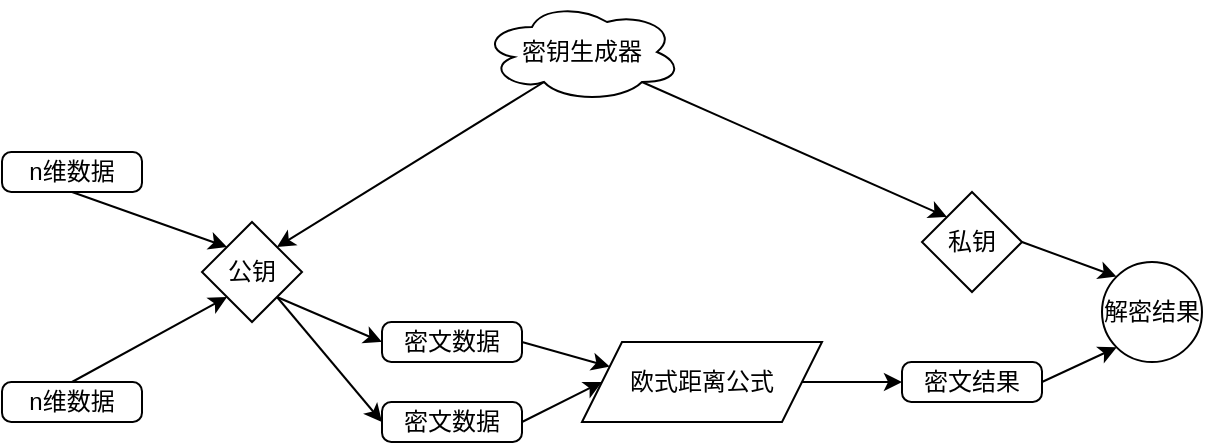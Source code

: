 <mxfile version="13.9.2" type="github">
  <diagram id="iK_97S3m0T1c-OOZh79O" name="第 1 页">
    <mxGraphModel dx="830" dy="586" grid="1" gridSize="10" guides="1" tooltips="1" connect="1" arrows="1" fold="1" page="1" pageScale="1" pageWidth="827" pageHeight="1169" math="0" shadow="0">
      <root>
        <mxCell id="0" />
        <mxCell id="1" parent="0" />
        <mxCell id="-g0teSoCv-LIEe5Bkknb-4" value="n维数据" style="rounded=1;whiteSpace=wrap;html=1;arcSize=23;" vertex="1" parent="1">
          <mxGeometry x="150" y="95" width="70" height="20" as="geometry" />
        </mxCell>
        <mxCell id="-g0teSoCv-LIEe5Bkknb-5" value="密钥生成器" style="ellipse;shape=cloud;whiteSpace=wrap;html=1;" vertex="1" parent="1">
          <mxGeometry x="390" y="20" width="100" height="50" as="geometry" />
        </mxCell>
        <mxCell id="-g0teSoCv-LIEe5Bkknb-6" value="" style="endArrow=classic;html=1;exitX=0.8;exitY=0.8;exitDx=0;exitDy=0;exitPerimeter=0;entryX=0;entryY=0;entryDx=0;entryDy=0;" edge="1" parent="1" source="-g0teSoCv-LIEe5Bkknb-5" target="-g0teSoCv-LIEe5Bkknb-7">
          <mxGeometry width="50" height="50" relative="1" as="geometry">
            <mxPoint x="450" y="170" as="sourcePoint" />
            <mxPoint x="460" y="100" as="targetPoint" />
          </mxGeometry>
        </mxCell>
        <mxCell id="-g0teSoCv-LIEe5Bkknb-7" value="私钥" style="rhombus;whiteSpace=wrap;html=1;" vertex="1" parent="1">
          <mxGeometry x="610" y="115" width="50" height="50" as="geometry" />
        </mxCell>
        <mxCell id="-g0teSoCv-LIEe5Bkknb-8" value="" style="endArrow=classic;html=1;exitX=0.31;exitY=0.8;exitDx=0;exitDy=0;exitPerimeter=0;entryX=1;entryY=0;entryDx=0;entryDy=0;" edge="1" parent="1" source="-g0teSoCv-LIEe5Bkknb-5" target="-g0teSoCv-LIEe5Bkknb-9">
          <mxGeometry width="50" height="50" relative="1" as="geometry">
            <mxPoint x="400" y="120" as="sourcePoint" />
            <mxPoint x="360" y="100" as="targetPoint" />
          </mxGeometry>
        </mxCell>
        <mxCell id="-g0teSoCv-LIEe5Bkknb-9" value="公钥" style="rhombus;whiteSpace=wrap;html=1;" vertex="1" parent="1">
          <mxGeometry x="250" y="130" width="50" height="50" as="geometry" />
        </mxCell>
        <mxCell id="-g0teSoCv-LIEe5Bkknb-11" value="n维数据" style="rounded=1;whiteSpace=wrap;html=1;arcSize=23;" vertex="1" parent="1">
          <mxGeometry x="150" y="210" width="70" height="20" as="geometry" />
        </mxCell>
        <mxCell id="-g0teSoCv-LIEe5Bkknb-13" value="欧式距离公式" style="shape=parallelogram;perimeter=parallelogramPerimeter;whiteSpace=wrap;html=1;fixedSize=1;" vertex="1" parent="1">
          <mxGeometry x="440" y="190" width="120" height="40" as="geometry" />
        </mxCell>
        <mxCell id="-g0teSoCv-LIEe5Bkknb-16" value="" style="endArrow=classic;html=1;exitX=0.5;exitY=1;exitDx=0;exitDy=0;entryX=0;entryY=0;entryDx=0;entryDy=0;" edge="1" parent="1" source="-g0teSoCv-LIEe5Bkknb-4" target="-g0teSoCv-LIEe5Bkknb-9">
          <mxGeometry width="50" height="50" relative="1" as="geometry">
            <mxPoint x="390" y="330" as="sourcePoint" />
            <mxPoint x="440" y="280" as="targetPoint" />
          </mxGeometry>
        </mxCell>
        <mxCell id="-g0teSoCv-LIEe5Bkknb-17" value="" style="endArrow=classic;html=1;exitX=0.5;exitY=0;exitDx=0;exitDy=0;entryX=0;entryY=1;entryDx=0;entryDy=0;" edge="1" parent="1" source="-g0teSoCv-LIEe5Bkknb-11" target="-g0teSoCv-LIEe5Bkknb-9">
          <mxGeometry width="50" height="50" relative="1" as="geometry">
            <mxPoint x="390" y="330" as="sourcePoint" />
            <mxPoint x="290" y="190" as="targetPoint" />
          </mxGeometry>
        </mxCell>
        <mxCell id="-g0teSoCv-LIEe5Bkknb-18" value="" style="endArrow=classic;html=1;exitX=1;exitY=1;exitDx=0;exitDy=0;entryX=0;entryY=0.5;entryDx=0;entryDy=0;" edge="1" parent="1" source="-g0teSoCv-LIEe5Bkknb-9" target="-g0teSoCv-LIEe5Bkknb-22">
          <mxGeometry width="50" height="50" relative="1" as="geometry">
            <mxPoint x="390" y="330" as="sourcePoint" />
            <mxPoint x="440" y="280" as="targetPoint" />
          </mxGeometry>
        </mxCell>
        <mxCell id="-g0teSoCv-LIEe5Bkknb-19" value="" style="endArrow=classic;html=1;exitX=1;exitY=1;exitDx=0;exitDy=0;entryX=0;entryY=0.5;entryDx=0;entryDy=0;" edge="1" parent="1" source="-g0teSoCv-LIEe5Bkknb-9" target="-g0teSoCv-LIEe5Bkknb-23">
          <mxGeometry width="50" height="50" relative="1" as="geometry">
            <mxPoint x="390" y="330" as="sourcePoint" />
            <mxPoint x="440" y="280" as="targetPoint" />
          </mxGeometry>
        </mxCell>
        <mxCell id="-g0teSoCv-LIEe5Bkknb-21" value="密文结果" style="rounded=1;whiteSpace=wrap;html=1;arcSize=23;" vertex="1" parent="1">
          <mxGeometry x="600" y="200" width="70" height="20" as="geometry" />
        </mxCell>
        <mxCell id="-g0teSoCv-LIEe5Bkknb-22" value="密文数据" style="rounded=1;whiteSpace=wrap;html=1;arcSize=23;" vertex="1" parent="1">
          <mxGeometry x="340" y="220" width="70" height="20" as="geometry" />
        </mxCell>
        <mxCell id="-g0teSoCv-LIEe5Bkknb-23" value="密文数据" style="rounded=1;whiteSpace=wrap;html=1;arcSize=23;" vertex="1" parent="1">
          <mxGeometry x="340" y="180" width="70" height="20" as="geometry" />
        </mxCell>
        <mxCell id="-g0teSoCv-LIEe5Bkknb-24" value="" style="endArrow=classic;html=1;exitX=1;exitY=0.5;exitDx=0;exitDy=0;entryX=0;entryY=0.5;entryDx=0;entryDy=0;" edge="1" parent="1" source="-g0teSoCv-LIEe5Bkknb-22" target="-g0teSoCv-LIEe5Bkknb-13">
          <mxGeometry width="50" height="50" relative="1" as="geometry">
            <mxPoint x="390" y="330" as="sourcePoint" />
            <mxPoint x="440" y="280" as="targetPoint" />
          </mxGeometry>
        </mxCell>
        <mxCell id="-g0teSoCv-LIEe5Bkknb-25" value="" style="endArrow=classic;html=1;entryX=0;entryY=0.25;entryDx=0;entryDy=0;" edge="1" parent="1" target="-g0teSoCv-LIEe5Bkknb-13">
          <mxGeometry width="50" height="50" relative="1" as="geometry">
            <mxPoint x="410" y="190" as="sourcePoint" />
            <mxPoint x="440" y="280" as="targetPoint" />
          </mxGeometry>
        </mxCell>
        <mxCell id="-g0teSoCv-LIEe5Bkknb-27" value="" style="endArrow=classic;html=1;exitX=1;exitY=0.5;exitDx=0;exitDy=0;entryX=0;entryY=0.5;entryDx=0;entryDy=0;" edge="1" parent="1" source="-g0teSoCv-LIEe5Bkknb-13" target="-g0teSoCv-LIEe5Bkknb-21">
          <mxGeometry width="50" height="50" relative="1" as="geometry">
            <mxPoint x="390" y="330" as="sourcePoint" />
            <mxPoint x="440" y="280" as="targetPoint" />
          </mxGeometry>
        </mxCell>
        <mxCell id="-g0teSoCv-LIEe5Bkknb-28" value="" style="endArrow=classic;html=1;exitX=1;exitY=0.5;exitDx=0;exitDy=0;entryX=0;entryY=1;entryDx=0;entryDy=0;" edge="1" parent="1" source="-g0teSoCv-LIEe5Bkknb-21" target="-g0teSoCv-LIEe5Bkknb-30">
          <mxGeometry width="50" height="50" relative="1" as="geometry">
            <mxPoint x="400" y="330" as="sourcePoint" />
            <mxPoint x="700" y="190" as="targetPoint" />
          </mxGeometry>
        </mxCell>
        <mxCell id="-g0teSoCv-LIEe5Bkknb-29" value="" style="endArrow=classic;html=1;exitX=1;exitY=0.5;exitDx=0;exitDy=0;entryX=0;entryY=0;entryDx=0;entryDy=0;" edge="1" parent="1" source="-g0teSoCv-LIEe5Bkknb-7" target="-g0teSoCv-LIEe5Bkknb-30">
          <mxGeometry width="50" height="50" relative="1" as="geometry">
            <mxPoint x="670" y="160" as="sourcePoint" />
            <mxPoint x="690" y="170" as="targetPoint" />
          </mxGeometry>
        </mxCell>
        <mxCell id="-g0teSoCv-LIEe5Bkknb-30" value="解密结果" style="ellipse;whiteSpace=wrap;html=1;" vertex="1" parent="1">
          <mxGeometry x="700" y="150" width="50" height="50" as="geometry" />
        </mxCell>
      </root>
    </mxGraphModel>
  </diagram>
</mxfile>
